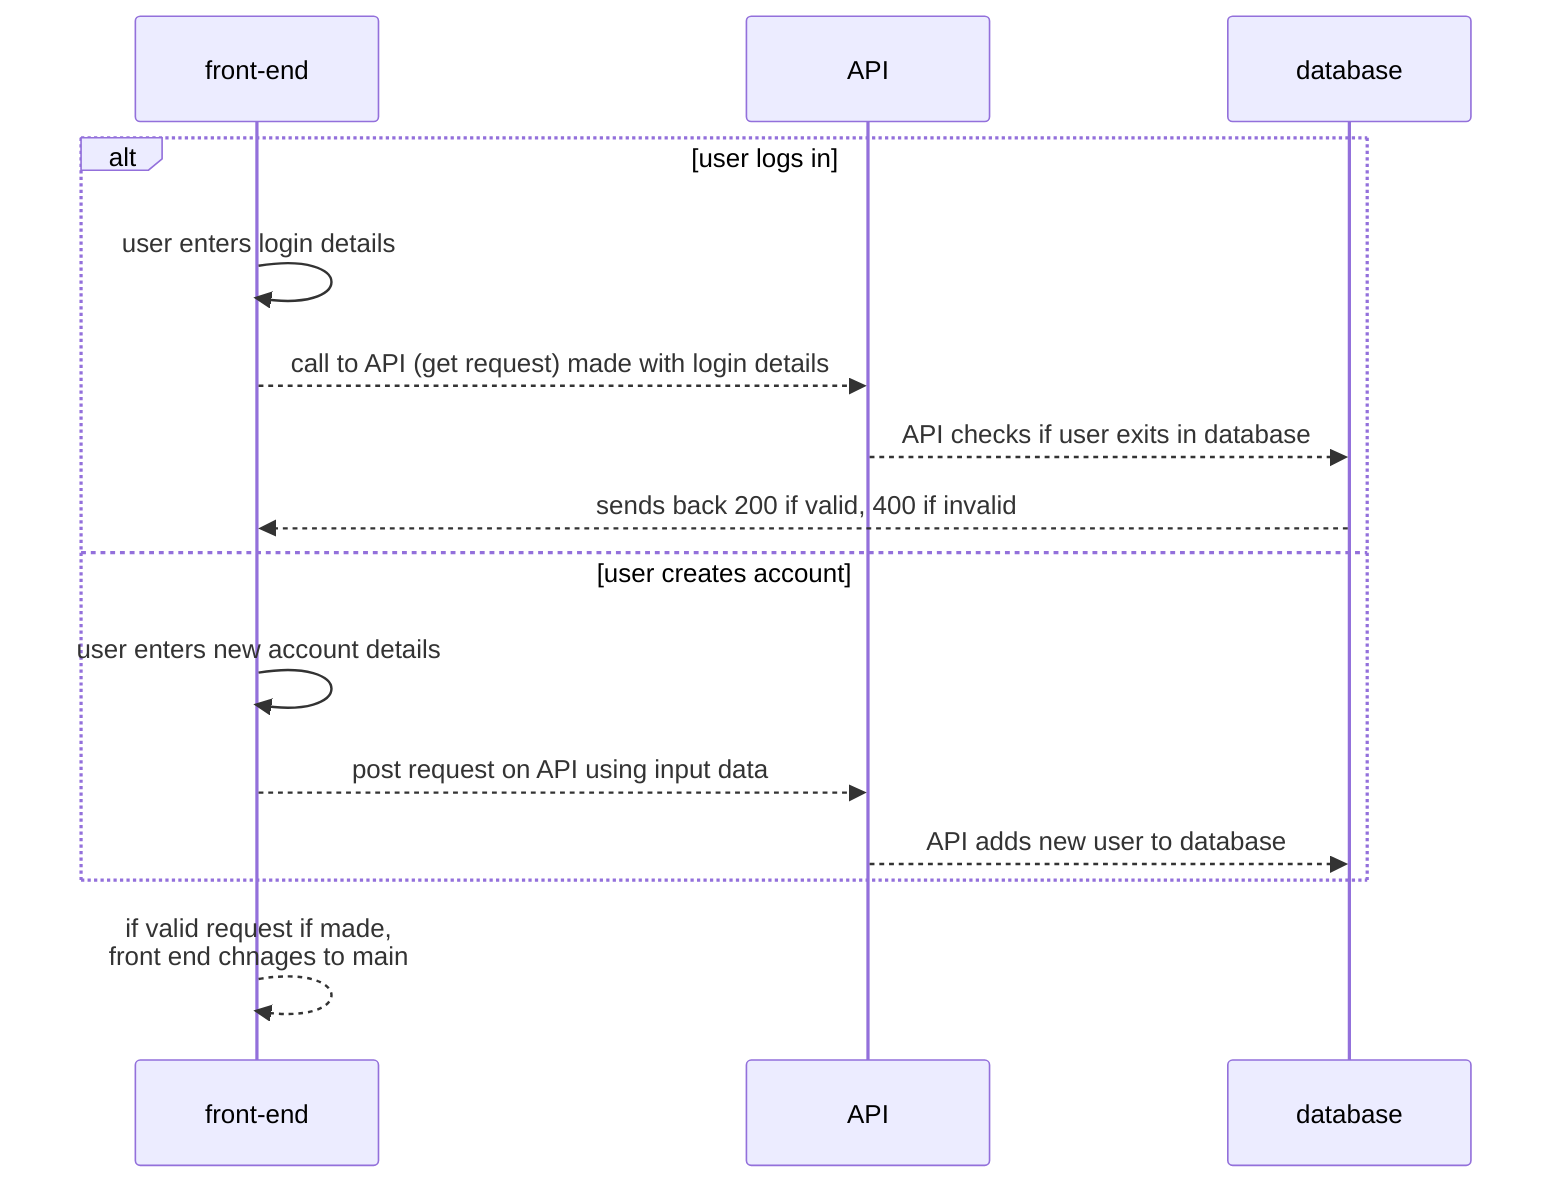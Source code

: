 sequenceDiagram
participant front-end
participant API
participant database

alt user logs in
front-end ->> front-end: user enters login details
front-end -->> API: call to API (get request) made with login details
API -->> database: API checks if user exits in database
database -->> front-end: sends back 200 if valid, 400 if invalid

else user creates account
front-end ->> front-end: user enters new account details
front-end -->> API: post request on API using input data
API -->> database: API adds new user to database
end

front-end -->> front-end: if valid request if made, <br>front end chnages to main
